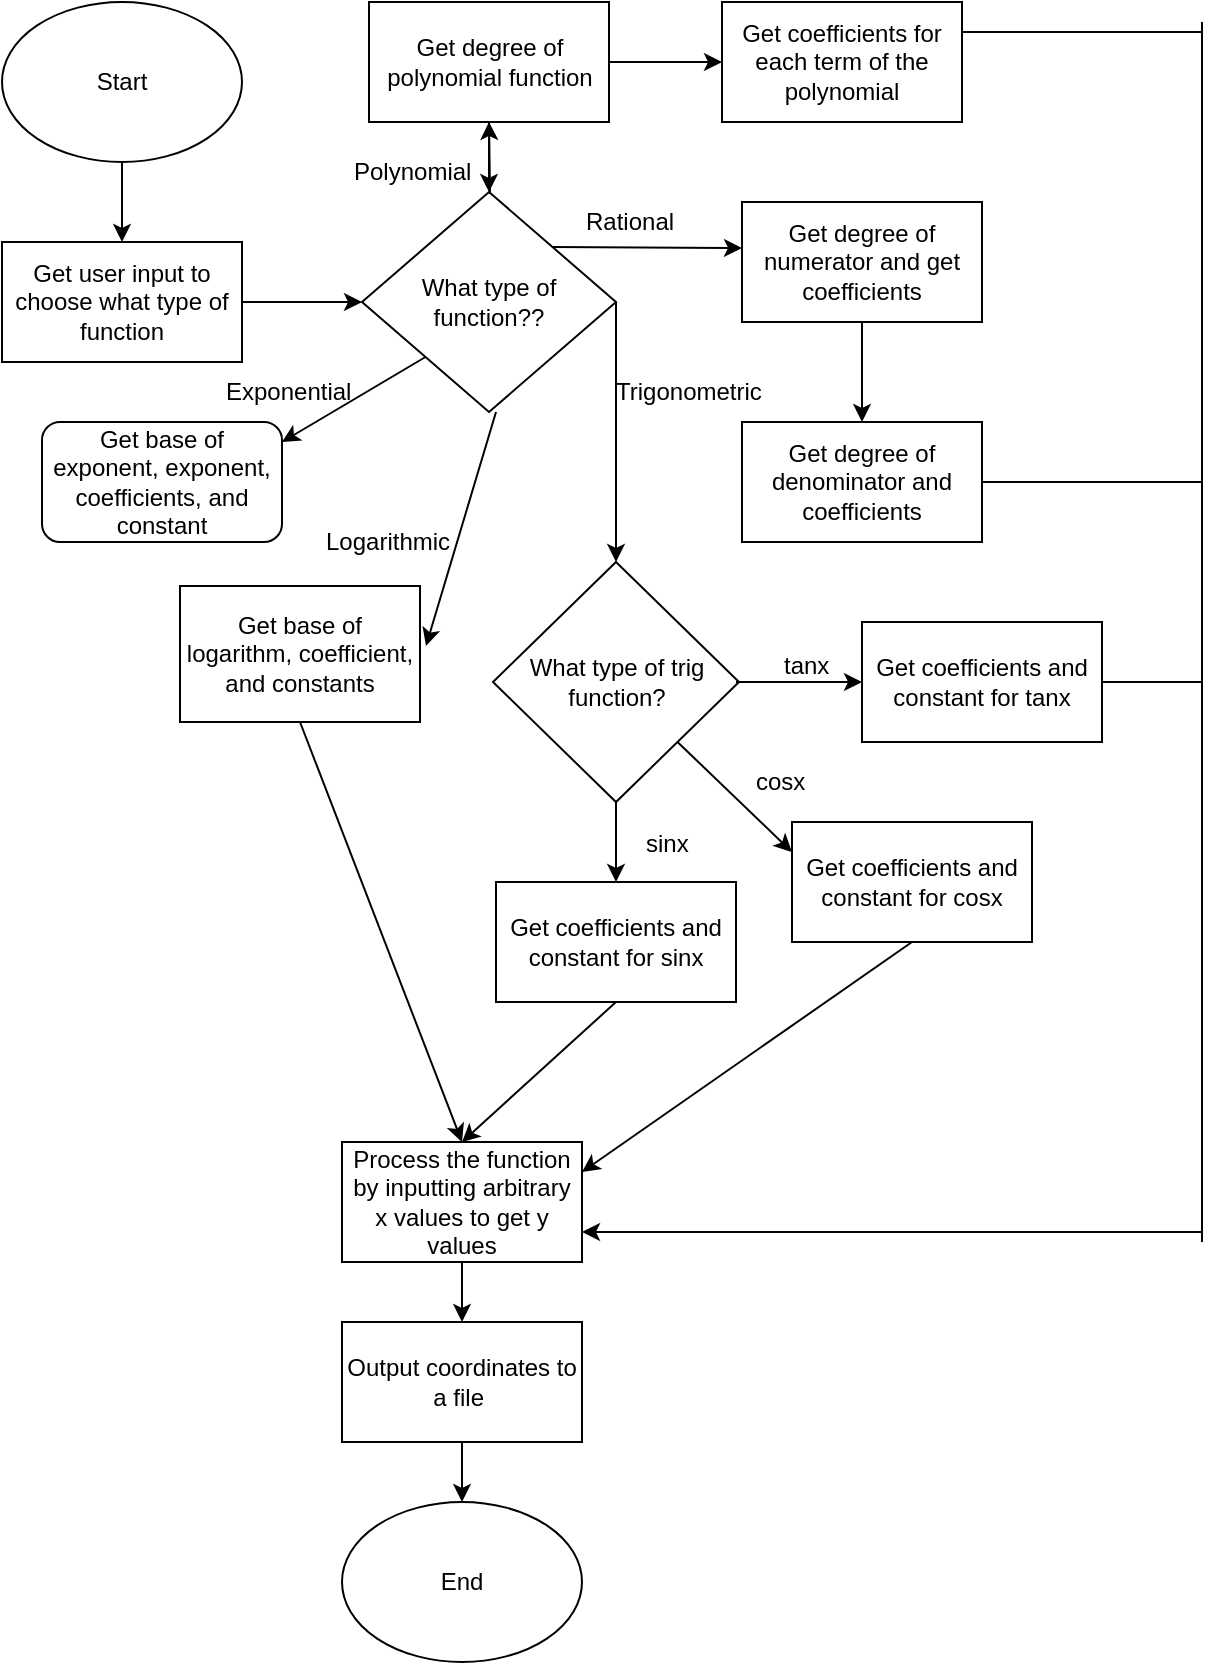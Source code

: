 <mxfile version="12.2.3" type="github" pages="1">
  <diagram id="Ebnv-GKzkVtxkwz2iY0m" name="Page-1">
    <mxGraphModel dx="854" dy="436" grid="1" gridSize="10" guides="1" tooltips="1" connect="1" arrows="1" fold="1" page="1" pageScale="1" pageWidth="827" pageHeight="1169" math="0" shadow="0">
      <root>
        <mxCell id="0"/>
        <mxCell id="1" parent="0"/>
        <mxCell id="JjqrXNdA9rt6CY1BIO7P-1" value="Start" style="ellipse;whiteSpace=wrap;html=1;" parent="1" vertex="1">
          <mxGeometry x="150" y="30" width="120" height="80" as="geometry"/>
        </mxCell>
        <mxCell id="1vBB7NY_RCICOXM90jw8-2" value="" style="endArrow=classic;html=1;exitX=0.5;exitY=1;exitDx=0;exitDy=0;entryX=0.5;entryY=0;entryDx=0;entryDy=0;" parent="1" source="JjqrXNdA9rt6CY1BIO7P-1" edge="1">
          <mxGeometry width="50" height="50" relative="1" as="geometry">
            <mxPoint x="280" y="140" as="sourcePoint"/>
            <mxPoint x="210" y="150" as="targetPoint"/>
          </mxGeometry>
        </mxCell>
        <mxCell id="1vBB7NY_RCICOXM90jw8-10" value="Get user input to choose what type of function" style="rounded=0;whiteSpace=wrap;html=1;" parent="1" vertex="1">
          <mxGeometry x="150" y="150" width="120" height="60" as="geometry"/>
        </mxCell>
        <mxCell id="1vBB7NY_RCICOXM90jw8-12" value="What type of function??" style="rhombus;whiteSpace=wrap;html=1;" parent="1" vertex="1">
          <mxGeometry x="330" y="125" width="127" height="110" as="geometry"/>
        </mxCell>
        <mxCell id="1vBB7NY_RCICOXM90jw8-14" value="" style="endArrow=classic;html=1;entryX=0;entryY=0.5;entryDx=0;entryDy=0;" parent="1" target="1vBB7NY_RCICOXM90jw8-12" edge="1">
          <mxGeometry width="50" height="50" relative="1" as="geometry">
            <mxPoint x="270" y="180" as="sourcePoint"/>
            <mxPoint x="320" y="130" as="targetPoint"/>
          </mxGeometry>
        </mxCell>
        <mxCell id="1vBB7NY_RCICOXM90jw8-18" value="" style="edgeStyle=orthogonalEdgeStyle;rounded=0;orthogonalLoop=1;jettySize=auto;html=1;" parent="1" source="1vBB7NY_RCICOXM90jw8-15" target="1vBB7NY_RCICOXM90jw8-12" edge="1">
          <mxGeometry relative="1" as="geometry"/>
        </mxCell>
        <mxCell id="1vBB7NY_RCICOXM90jw8-15" value="Get degree of polynomial function" style="rounded=0;whiteSpace=wrap;html=1;" parent="1" vertex="1">
          <mxGeometry x="333.5" y="30" width="120" height="60" as="geometry"/>
        </mxCell>
        <mxCell id="1vBB7NY_RCICOXM90jw8-17" value="" style="endArrow=classic;html=1;entryX=0.5;entryY=1;entryDx=0;entryDy=0;" parent="1" target="1vBB7NY_RCICOXM90jw8-15" edge="1">
          <mxGeometry width="50" height="50" relative="1" as="geometry">
            <mxPoint x="394" y="126" as="sourcePoint"/>
            <mxPoint x="200" y="260" as="targetPoint"/>
          </mxGeometry>
        </mxCell>
        <mxCell id="1vBB7NY_RCICOXM90jw8-19" value="" style="endArrow=classic;html=1;exitX=1;exitY=0;exitDx=0;exitDy=0;" parent="1" source="1vBB7NY_RCICOXM90jw8-12" edge="1">
          <mxGeometry width="50" height="50" relative="1" as="geometry">
            <mxPoint x="150" y="310" as="sourcePoint"/>
            <mxPoint x="520" y="153" as="targetPoint"/>
          </mxGeometry>
        </mxCell>
        <mxCell id="1vBB7NY_RCICOXM90jw8-20" value="" style="endArrow=classic;html=1;exitX=1;exitY=0.5;exitDx=0;exitDy=0;" parent="1" source="1vBB7NY_RCICOXM90jw8-15" edge="1">
          <mxGeometry width="50" height="50" relative="1" as="geometry">
            <mxPoint x="460" y="110" as="sourcePoint"/>
            <mxPoint x="510" y="60" as="targetPoint"/>
          </mxGeometry>
        </mxCell>
        <mxCell id="1vBB7NY_RCICOXM90jw8-21" value="Get coefficients for each term of the polynomial" style="rounded=0;whiteSpace=wrap;html=1;" parent="1" vertex="1">
          <mxGeometry x="510" y="30" width="120" height="60" as="geometry"/>
        </mxCell>
        <mxCell id="1vBB7NY_RCICOXM90jw8-24" value="Polynomial" style="text;html=1;resizable=0;points=[];autosize=1;align=left;verticalAlign=top;spacingTop=-4;" parent="1" vertex="1">
          <mxGeometry x="323.5" y="105" width="70" height="20" as="geometry"/>
        </mxCell>
        <mxCell id="1vBB7NY_RCICOXM90jw8-25" value="Rational" style="text;html=1;resizable=0;points=[];autosize=1;align=left;verticalAlign=top;spacingTop=-4;" parent="1" vertex="1">
          <mxGeometry x="440" y="130" width="60" height="20" as="geometry"/>
        </mxCell>
        <mxCell id="1vBB7NY_RCICOXM90jw8-26" value="Get degree of numerator and get coefficients" style="rounded=0;whiteSpace=wrap;html=1;" parent="1" vertex="1">
          <mxGeometry x="520" y="130" width="120" height="60" as="geometry"/>
        </mxCell>
        <mxCell id="1vBB7NY_RCICOXM90jw8-27" value="" style="endArrow=classic;html=1;exitX=0.5;exitY=1;exitDx=0;exitDy=0;" parent="1" source="1vBB7NY_RCICOXM90jw8-26" edge="1">
          <mxGeometry width="50" height="50" relative="1" as="geometry">
            <mxPoint x="560" y="240" as="sourcePoint"/>
            <mxPoint x="580" y="240" as="targetPoint"/>
          </mxGeometry>
        </mxCell>
        <mxCell id="1vBB7NY_RCICOXM90jw8-28" value="Get degree of denominator and coefficients" style="rounded=0;whiteSpace=wrap;html=1;" parent="1" vertex="1">
          <mxGeometry x="520" y="240" width="120" height="60" as="geometry"/>
        </mxCell>
        <mxCell id="1vBB7NY_RCICOXM90jw8-29" value="" style="endArrow=classic;html=1;exitX=1;exitY=0.5;exitDx=0;exitDy=0;" parent="1" source="1vBB7NY_RCICOXM90jw8-12" edge="1">
          <mxGeometry width="50" height="50" relative="1" as="geometry">
            <mxPoint x="150" y="370" as="sourcePoint"/>
            <mxPoint x="457" y="310" as="targetPoint"/>
          </mxGeometry>
        </mxCell>
        <mxCell id="1vBB7NY_RCICOXM90jw8-30" value="Trigonometric" style="text;html=1;resizable=0;points=[];autosize=1;align=left;verticalAlign=top;spacingTop=-4;" parent="1" vertex="1">
          <mxGeometry x="455" y="215" width="90" height="20" as="geometry"/>
        </mxCell>
        <mxCell id="1vBB7NY_RCICOXM90jw8-32" value="What type of trig function?" style="rhombus;whiteSpace=wrap;html=1;" parent="1" vertex="1">
          <mxGeometry x="395.5" y="310" width="123" height="120" as="geometry"/>
        </mxCell>
        <mxCell id="1vBB7NY_RCICOXM90jw8-33" value="" style="endArrow=classic;html=1;exitX=0.5;exitY=1;exitDx=0;exitDy=0;" parent="1" source="1vBB7NY_RCICOXM90jw8-32" edge="1">
          <mxGeometry width="50" height="50" relative="1" as="geometry">
            <mxPoint x="150" y="500" as="sourcePoint"/>
            <mxPoint x="457" y="470" as="targetPoint"/>
          </mxGeometry>
        </mxCell>
        <mxCell id="1vBB7NY_RCICOXM90jw8-34" value="Get coefficients and constant for sinx" style="rounded=0;whiteSpace=wrap;html=1;" parent="1" vertex="1">
          <mxGeometry x="397" y="470" width="120" height="60" as="geometry"/>
        </mxCell>
        <mxCell id="1vBB7NY_RCICOXM90jw8-35" value="Get coefficients and constant for cosx" style="rounded=0;whiteSpace=wrap;html=1;" parent="1" vertex="1">
          <mxGeometry x="545" y="440" width="120" height="60" as="geometry"/>
        </mxCell>
        <mxCell id="1vBB7NY_RCICOXM90jw8-36" value="&lt;span style=&quot;white-space: normal&quot;&gt;Get coefficients and constant for tanx&lt;/span&gt;" style="rounded=0;whiteSpace=wrap;html=1;" parent="1" vertex="1">
          <mxGeometry x="580" y="340" width="120" height="60" as="geometry"/>
        </mxCell>
        <mxCell id="1vBB7NY_RCICOXM90jw8-37" value="" style="endArrow=classic;html=1;exitX=1;exitY=1;exitDx=0;exitDy=0;entryX=0;entryY=0.25;entryDx=0;entryDy=0;" parent="1" source="1vBB7NY_RCICOXM90jw8-32" target="1vBB7NY_RCICOXM90jw8-35" edge="1">
          <mxGeometry width="50" height="50" relative="1" as="geometry">
            <mxPoint x="475" y="450" as="sourcePoint"/>
            <mxPoint x="525" y="400" as="targetPoint"/>
          </mxGeometry>
        </mxCell>
        <mxCell id="1vBB7NY_RCICOXM90jw8-45" value="" style="endArrow=classic;html=1;entryX=0;entryY=0.5;entryDx=0;entryDy=0;" parent="1" target="1vBB7NY_RCICOXM90jw8-36" edge="1">
          <mxGeometry width="50" height="50" relative="1" as="geometry">
            <mxPoint x="517" y="370" as="sourcePoint"/>
            <mxPoint x="567" y="320" as="targetPoint"/>
          </mxGeometry>
        </mxCell>
        <mxCell id="1vBB7NY_RCICOXM90jw8-46" value="tanx" style="text;html=1;resizable=0;points=[];autosize=1;align=left;verticalAlign=top;spacingTop=-4;" parent="1" vertex="1">
          <mxGeometry x="539" y="352" width="40" height="20" as="geometry"/>
        </mxCell>
        <mxCell id="1vBB7NY_RCICOXM90jw8-47" value="cosx&lt;br&gt;" style="text;html=1;resizable=0;points=[];autosize=1;align=left;verticalAlign=top;spacingTop=-4;" parent="1" vertex="1">
          <mxGeometry x="525" y="410" width="40" height="20" as="geometry"/>
        </mxCell>
        <mxCell id="1vBB7NY_RCICOXM90jw8-48" value="sinx&lt;br&gt;" style="text;html=1;resizable=0;points=[];autosize=1;align=left;verticalAlign=top;spacingTop=-4;" parent="1" vertex="1">
          <mxGeometry x="470" y="441" width="40" height="20" as="geometry"/>
        </mxCell>
        <mxCell id="1vBB7NY_RCICOXM90jw8-50" value="Get base of logarithm, coefficient, and constants" style="rounded=0;whiteSpace=wrap;html=1;" parent="1" vertex="1">
          <mxGeometry x="239" y="322" width="120" height="68" as="geometry"/>
        </mxCell>
        <mxCell id="1vBB7NY_RCICOXM90jw8-52" value="" style="endArrow=classic;html=1;exitX=0.5;exitY=1;exitDx=0;exitDy=0;entryX=1;entryY=0.5;entryDx=0;entryDy=0;" parent="1" edge="1">
          <mxGeometry width="50" height="50" relative="1" as="geometry">
            <mxPoint x="397" y="235" as="sourcePoint"/>
            <mxPoint x="362" y="352" as="targetPoint"/>
          </mxGeometry>
        </mxCell>
        <mxCell id="1vBB7NY_RCICOXM90jw8-53" value="Logarithmic" style="text;html=1;resizable=0;points=[];autosize=1;align=left;verticalAlign=top;spacingTop=-4;" parent="1" vertex="1">
          <mxGeometry x="310" y="290" width="80" height="20" as="geometry"/>
        </mxCell>
        <mxCell id="1vBB7NY_RCICOXM90jw8-55" value="" style="endArrow=classic;html=1;exitX=0;exitY=1;exitDx=0;exitDy=0;" parent="1" source="1vBB7NY_RCICOXM90jw8-12" edge="1">
          <mxGeometry width="50" height="50" relative="1" as="geometry">
            <mxPoint x="310" y="270" as="sourcePoint"/>
            <mxPoint x="290" y="250" as="targetPoint"/>
          </mxGeometry>
        </mxCell>
        <mxCell id="1vBB7NY_RCICOXM90jw8-56" value="Get base of exponent, exponent, coefficients, and constant" style="rounded=1;whiteSpace=wrap;html=1;" parent="1" vertex="1">
          <mxGeometry x="170" y="240" width="120" height="60" as="geometry"/>
        </mxCell>
        <mxCell id="1vBB7NY_RCICOXM90jw8-57" value="Exponential" style="text;html=1;resizable=0;points=[];autosize=1;align=left;verticalAlign=top;spacingTop=-4;" parent="1" vertex="1">
          <mxGeometry x="260" y="215" width="80" height="20" as="geometry"/>
        </mxCell>
        <mxCell id="1vBB7NY_RCICOXM90jw8-58" value="Process the function by inputting arbitrary x values to get y values" style="rounded=0;whiteSpace=wrap;html=1;" parent="1" vertex="1">
          <mxGeometry x="320" y="600" width="120" height="60" as="geometry"/>
        </mxCell>
        <mxCell id="1vBB7NY_RCICOXM90jw8-59" value="" style="endArrow=classic;html=1;exitX=0.5;exitY=1;exitDx=0;exitDy=0;entryX=0.5;entryY=0;entryDx=0;entryDy=0;" parent="1" source="1vBB7NY_RCICOXM90jw8-50" target="1vBB7NY_RCICOXM90jw8-58" edge="1">
          <mxGeometry width="50" height="50" relative="1" as="geometry">
            <mxPoint x="150" y="730" as="sourcePoint"/>
            <mxPoint x="350" y="590" as="targetPoint"/>
          </mxGeometry>
        </mxCell>
        <mxCell id="1vBB7NY_RCICOXM90jw8-61" value="" style="endArrow=classic;html=1;exitX=0.5;exitY=1;exitDx=0;exitDy=0;entryX=0.5;entryY=0;entryDx=0;entryDy=0;" parent="1" source="1vBB7NY_RCICOXM90jw8-34" target="1vBB7NY_RCICOXM90jw8-58" edge="1">
          <mxGeometry width="50" height="50" relative="1" as="geometry">
            <mxPoint x="150" y="730" as="sourcePoint"/>
            <mxPoint x="200" y="680" as="targetPoint"/>
          </mxGeometry>
        </mxCell>
        <mxCell id="1vBB7NY_RCICOXM90jw8-62" value="" style="endArrow=classic;html=1;exitX=0.5;exitY=1;exitDx=0;exitDy=0;entryX=1;entryY=0.25;entryDx=0;entryDy=0;" parent="1" source="1vBB7NY_RCICOXM90jw8-35" target="1vBB7NY_RCICOXM90jw8-58" edge="1">
          <mxGeometry width="50" height="50" relative="1" as="geometry">
            <mxPoint x="150" y="730" as="sourcePoint"/>
            <mxPoint x="200" y="680" as="targetPoint"/>
          </mxGeometry>
        </mxCell>
        <mxCell id="1vBB7NY_RCICOXM90jw8-63" value="" style="endArrow=classic;html=1;entryX=1;entryY=0.75;entryDx=0;entryDy=0;" parent="1" target="1vBB7NY_RCICOXM90jw8-58" edge="1">
          <mxGeometry width="50" height="50" relative="1" as="geometry">
            <mxPoint x="750" y="645" as="sourcePoint"/>
            <mxPoint x="750" y="350" as="targetPoint"/>
          </mxGeometry>
        </mxCell>
        <mxCell id="1vBB7NY_RCICOXM90jw8-67" value="" style="endArrow=none;html=1;exitX=1;exitY=0.25;exitDx=0;exitDy=0;" parent="1" source="1vBB7NY_RCICOXM90jw8-21" edge="1">
          <mxGeometry width="50" height="50" relative="1" as="geometry">
            <mxPoint x="640" y="80" as="sourcePoint"/>
            <mxPoint x="750" y="45" as="targetPoint"/>
          </mxGeometry>
        </mxCell>
        <mxCell id="1vBB7NY_RCICOXM90jw8-70" value="" style="endArrow=none;html=1;exitX=1;exitY=0.5;exitDx=0;exitDy=0;" parent="1" source="1vBB7NY_RCICOXM90jw8-28" edge="1">
          <mxGeometry width="50" height="50" relative="1" as="geometry">
            <mxPoint x="650" y="300" as="sourcePoint"/>
            <mxPoint x="750" y="270" as="targetPoint"/>
          </mxGeometry>
        </mxCell>
        <mxCell id="1vBB7NY_RCICOXM90jw8-72" value="" style="endArrow=none;html=1;exitX=1;exitY=0.5;exitDx=0;exitDy=0;" parent="1" source="1vBB7NY_RCICOXM90jw8-36" edge="1">
          <mxGeometry width="50" height="50" relative="1" as="geometry">
            <mxPoint x="700" y="400" as="sourcePoint"/>
            <mxPoint x="750" y="370" as="targetPoint"/>
          </mxGeometry>
        </mxCell>
        <mxCell id="1vBB7NY_RCICOXM90jw8-74" value="" style="endArrow=none;html=1;" parent="1" edge="1">
          <mxGeometry width="50" height="50" relative="1" as="geometry">
            <mxPoint x="750" y="650" as="sourcePoint"/>
            <mxPoint x="750" y="40" as="targetPoint"/>
          </mxGeometry>
        </mxCell>
        <mxCell id="1vBB7NY_RCICOXM90jw8-75" value="Output coordinates to a file&amp;nbsp;" style="rounded=0;whiteSpace=wrap;html=1;" parent="1" vertex="1">
          <mxGeometry x="320" y="690" width="120" height="60" as="geometry"/>
        </mxCell>
        <mxCell id="1vBB7NY_RCICOXM90jw8-76" value="" style="endArrow=classic;html=1;entryX=0.5;entryY=0;entryDx=0;entryDy=0;exitX=0.5;exitY=1;exitDx=0;exitDy=0;" parent="1" source="1vBB7NY_RCICOXM90jw8-58" target="1vBB7NY_RCICOXM90jw8-75" edge="1">
          <mxGeometry width="50" height="50" relative="1" as="geometry">
            <mxPoint x="360" y="720" as="sourcePoint"/>
            <mxPoint x="410" y="670" as="targetPoint"/>
          </mxGeometry>
        </mxCell>
        <mxCell id="1vBB7NY_RCICOXM90jw8-77" value="End" style="ellipse;whiteSpace=wrap;html=1;" parent="1" vertex="1">
          <mxGeometry x="320" y="780" width="120" height="80" as="geometry"/>
        </mxCell>
        <mxCell id="1vBB7NY_RCICOXM90jw8-79" value="" style="endArrow=classic;html=1;entryX=0.5;entryY=0;entryDx=0;entryDy=0;" parent="1" source="1vBB7NY_RCICOXM90jw8-75" target="1vBB7NY_RCICOXM90jw8-77" edge="1">
          <mxGeometry width="50" height="50" relative="1" as="geometry">
            <mxPoint x="380" y="800" as="sourcePoint"/>
            <mxPoint x="380" y="820.711" as="targetPoint"/>
          </mxGeometry>
        </mxCell>
      </root>
    </mxGraphModel>
  </diagram>
</mxfile>
